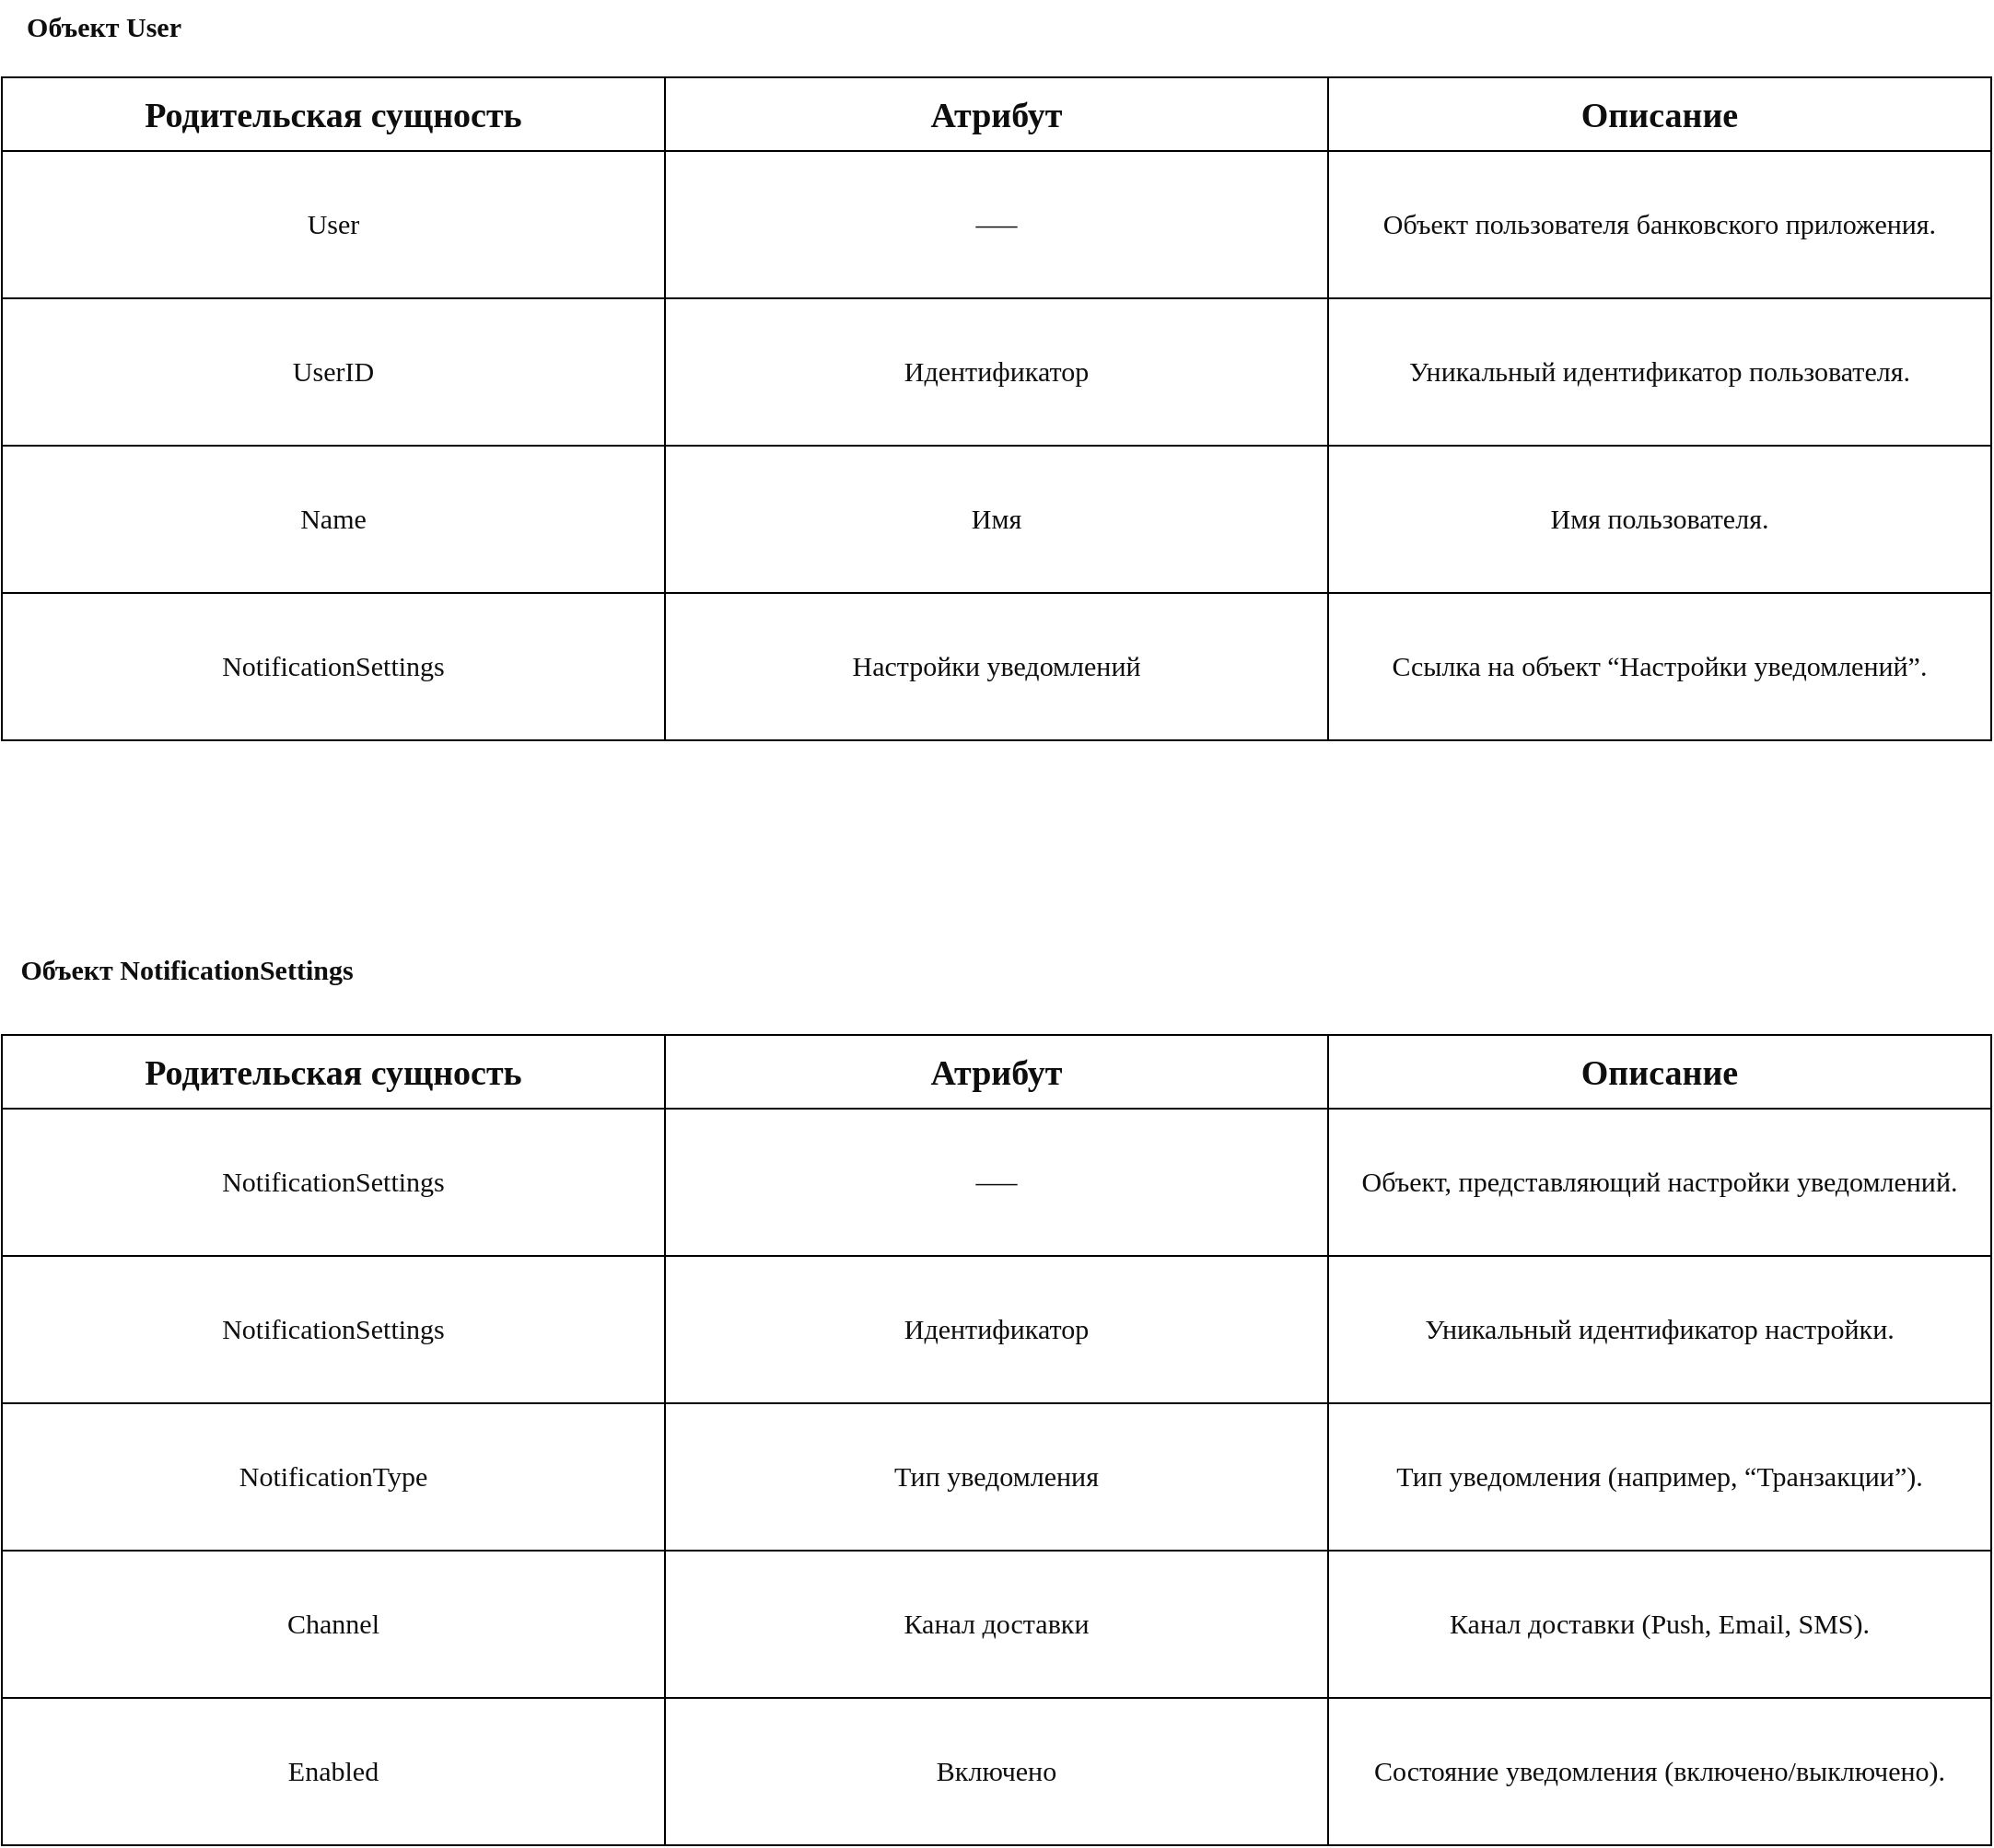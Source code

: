 <mxfile version="24.9.0">
  <diagram name="Страница — 1" id="QEtrm3NFeXPdNGZDoFTQ">
    <mxGraphModel dx="1794" dy="1351" grid="1" gridSize="10" guides="1" tooltips="1" connect="1" arrows="1" fold="1" page="1" pageScale="1" pageWidth="1169" pageHeight="827" math="0" shadow="0">
      <root>
        <mxCell id="0" />
        <mxCell id="1" parent="0" />
        <mxCell id="NC-Y-FRsUab4wzqfe4RE-20" value="&lt;p style=&quot;margin: 0px; font-style: normal; font-variant-caps: normal; font-stretch: normal; line-height: normal; font-family: &amp;quot;.SF NS&amp;quot;; font-size-adjust: none; font-kerning: auto; font-variant-alternates: normal; font-variant-ligatures: normal; font-variant-numeric: normal; font-variant-east-asian: normal; font-variant-position: normal; font-feature-settings: normal; font-optical-sizing: auto; font-variation-settings: normal; color: rgb(14, 14, 14);&quot;&gt;&lt;b&gt;&lt;font style=&quot;font-size: 19px;&quot;&gt;Родительская сущность&lt;/font&gt;&lt;/b&gt;&lt;/p&gt;" style="rounded=0;whiteSpace=wrap;html=1;" parent="1" vertex="1">
          <mxGeometry x="160" y="80" width="360" height="40" as="geometry" />
        </mxCell>
        <mxCell id="Ny7JmoYhGQZ4EDiAEYTI-1" value="&lt;p style=&quot;margin: 0px; font-style: normal; font-variant-caps: normal; font-stretch: normal; line-height: normal; font-family: &amp;quot;.SF NS&amp;quot;; font-size-adjust: none; font-kerning: auto; font-variant-alternates: normal; font-variant-ligatures: normal; font-variant-numeric: normal; font-variant-east-asian: normal; font-variant-position: normal; font-feature-settings: normal; font-optical-sizing: auto; font-variation-settings: normal; color: rgb(14, 14, 14);&quot;&gt;&lt;b&gt;&lt;font style=&quot;font-size: 19px;&quot;&gt;Атрибут&lt;/font&gt;&lt;/b&gt;&lt;/p&gt;" style="rounded=0;whiteSpace=wrap;html=1;" vertex="1" parent="1">
          <mxGeometry x="520" y="80" width="360" height="40" as="geometry" />
        </mxCell>
        <mxCell id="Ny7JmoYhGQZ4EDiAEYTI-2" value="&lt;p style=&quot;margin: 0px; font-style: normal; font-variant-caps: normal; font-stretch: normal; line-height: normal; font-family: &amp;quot;.SF NS&amp;quot;; font-size-adjust: none; font-kerning: auto; font-variant-alternates: normal; font-variant-ligatures: normal; font-variant-numeric: normal; font-variant-east-asian: normal; font-variant-position: normal; font-feature-settings: normal; font-optical-sizing: auto; font-variation-settings: normal; color: rgb(14, 14, 14);&quot;&gt;&lt;b&gt;&lt;font style=&quot;font-size: 19px;&quot;&gt;Описание&lt;/font&gt;&lt;/b&gt;&lt;/p&gt;" style="rounded=0;whiteSpace=wrap;html=1;" vertex="1" parent="1">
          <mxGeometry x="880" y="80" width="360" height="40" as="geometry" />
        </mxCell>
        <mxCell id="Ny7JmoYhGQZ4EDiAEYTI-3" value="&lt;p style=&quot;margin: 0px; font-style: normal; font-variant-caps: normal; font-stretch: normal; font-size: 15px; line-height: normal; font-family: &amp;quot;.SF NS&amp;quot;; font-size-adjust: none; font-kerning: auto; font-variant-alternates: normal; font-variant-ligatures: normal; font-variant-numeric: normal; font-variant-east-asian: normal; font-variant-position: normal; font-variant-emoji: normal; font-feature-settings: normal; font-optical-sizing: auto; font-variation-settings: normal; color: rgb(14, 14, 14);&quot;&gt;Объект пользователя банковского приложения.&lt;/p&gt;" style="rounded=0;whiteSpace=wrap;html=1;" vertex="1" parent="1">
          <mxGeometry x="880" y="120" width="360" height="80" as="geometry" />
        </mxCell>
        <mxCell id="Ny7JmoYhGQZ4EDiAEYTI-4" value="&lt;p style=&quot;margin: 0px; font-style: normal; font-variant-caps: normal; font-stretch: normal; font-size: 15px; line-height: normal; font-family: &amp;quot;.SF NS&amp;quot;; font-size-adjust: none; font-kerning: auto; font-variant-alternates: normal; font-variant-ligatures: normal; font-variant-numeric: normal; font-variant-east-asian: normal; font-variant-position: normal; font-variant-emoji: normal; font-feature-settings: normal; font-optical-sizing: auto; font-variation-settings: normal; color: rgb(14, 14, 14);&quot;&gt;—–&lt;/p&gt;" style="rounded=0;whiteSpace=wrap;html=1;" vertex="1" parent="1">
          <mxGeometry x="520" y="120" width="360" height="80" as="geometry" />
        </mxCell>
        <mxCell id="Ny7JmoYhGQZ4EDiAEYTI-5" value="&lt;p style=&quot;margin: 0px; font-style: normal; font-variant-caps: normal; font-stretch: normal; font-size: 15px; line-height: normal; font-family: &amp;quot;.SF NS&amp;quot;; font-size-adjust: none; font-kerning: auto; font-variant-alternates: normal; font-variant-ligatures: normal; font-variant-numeric: normal; font-variant-east-asian: normal; font-variant-position: normal; font-variant-emoji: normal; font-feature-settings: normal; font-optical-sizing: auto; font-variation-settings: normal; color: rgb(14, 14, 14);&quot;&gt;User&lt;/p&gt;" style="rounded=0;whiteSpace=wrap;html=1;" vertex="1" parent="1">
          <mxGeometry x="160" y="120" width="360" height="80" as="geometry" />
        </mxCell>
        <mxCell id="Ny7JmoYhGQZ4EDiAEYTI-6" value="&lt;p style=&quot;margin: 0px; font-style: normal; font-variant-caps: normal; font-stretch: normal; font-size: 15px; line-height: normal; font-family: &amp;quot;.SF NS&amp;quot;; font-size-adjust: none; font-kerning: auto; font-variant-alternates: normal; font-variant-ligatures: normal; font-variant-numeric: normal; font-variant-east-asian: normal; font-variant-position: normal; font-variant-emoji: normal; font-feature-settings: normal; font-optical-sizing: auto; font-variation-settings: normal; color: rgb(14, 14, 14);&quot;&gt;Уникальный идентификатор пользователя.&lt;/p&gt;" style="rounded=0;whiteSpace=wrap;html=1;" vertex="1" parent="1">
          <mxGeometry x="880" y="200" width="360" height="80" as="geometry" />
        </mxCell>
        <mxCell id="Ny7JmoYhGQZ4EDiAEYTI-7" value="&lt;p style=&quot;margin: 0px; font-style: normal; font-variant-caps: normal; font-stretch: normal; font-size: 15px; line-height: normal; font-family: &amp;quot;.SF NS&amp;quot;; font-size-adjust: none; font-kerning: auto; font-variant-alternates: normal; font-variant-ligatures: normal; font-variant-numeric: normal; font-variant-east-asian: normal; font-variant-position: normal; font-variant-emoji: normal; font-feature-settings: normal; font-optical-sizing: auto; font-variation-settings: normal; color: rgb(14, 14, 14);&quot;&gt;Идентификатор&lt;/p&gt;" style="rounded=0;whiteSpace=wrap;html=1;" vertex="1" parent="1">
          <mxGeometry x="520" y="200" width="360" height="80" as="geometry" />
        </mxCell>
        <mxCell id="Ny7JmoYhGQZ4EDiAEYTI-8" value="&lt;p style=&quot;margin: 0px; font-style: normal; font-variant-caps: normal; font-stretch: normal; font-size: 15px; line-height: normal; font-family: &amp;quot;.SF NS&amp;quot;; font-size-adjust: none; font-kerning: auto; font-variant-alternates: normal; font-variant-ligatures: normal; font-variant-numeric: normal; font-variant-east-asian: normal; font-variant-position: normal; font-variant-emoji: normal; font-feature-settings: normal; font-optical-sizing: auto; font-variation-settings: normal; color: rgb(14, 14, 14);&quot;&gt;UserID&lt;/p&gt;" style="rounded=0;whiteSpace=wrap;html=1;" vertex="1" parent="1">
          <mxGeometry x="160" y="200" width="360" height="80" as="geometry" />
        </mxCell>
        <mxCell id="Ny7JmoYhGQZ4EDiAEYTI-9" value="&lt;p style=&quot;margin: 0px; font-style: normal; font-variant-caps: normal; font-stretch: normal; font-size: 15px; line-height: normal; font-family: &amp;quot;.SF NS&amp;quot;; font-size-adjust: none; font-kerning: auto; font-variant-alternates: normal; font-variant-ligatures: normal; font-variant-numeric: normal; font-variant-east-asian: normal; font-variant-position: normal; font-variant-emoji: normal; font-feature-settings: normal; font-optical-sizing: auto; font-variation-settings: normal; color: rgb(14, 14, 14);&quot;&gt;Имя пользователя.&lt;/p&gt;" style="rounded=0;whiteSpace=wrap;html=1;" vertex="1" parent="1">
          <mxGeometry x="880" y="280" width="360" height="80" as="geometry" />
        </mxCell>
        <mxCell id="Ny7JmoYhGQZ4EDiAEYTI-10" value="&lt;p style=&quot;margin: 0px; font-style: normal; font-variant-caps: normal; font-stretch: normal; font-size: 15px; line-height: normal; font-family: &amp;quot;.SF NS&amp;quot;; font-size-adjust: none; font-kerning: auto; font-variant-alternates: normal; font-variant-ligatures: normal; font-variant-numeric: normal; font-variant-east-asian: normal; font-variant-position: normal; font-variant-emoji: normal; font-feature-settings: normal; font-optical-sizing: auto; font-variation-settings: normal; color: rgb(14, 14, 14);&quot;&gt;Имя&lt;/p&gt;" style="rounded=0;whiteSpace=wrap;html=1;" vertex="1" parent="1">
          <mxGeometry x="520" y="280" width="360" height="80" as="geometry" />
        </mxCell>
        <mxCell id="Ny7JmoYhGQZ4EDiAEYTI-11" value="&lt;p style=&quot;margin: 0px; font-style: normal; font-variant-caps: normal; font-stretch: normal; font-size: 15px; line-height: normal; font-family: &amp;quot;.SF NS&amp;quot;; font-size-adjust: none; font-kerning: auto; font-variant-alternates: normal; font-variant-ligatures: normal; font-variant-numeric: normal; font-variant-east-asian: normal; font-variant-position: normal; font-variant-emoji: normal; font-feature-settings: normal; font-optical-sizing: auto; font-variation-settings: normal; color: rgb(14, 14, 14);&quot;&gt;Name&lt;/p&gt;" style="rounded=0;whiteSpace=wrap;html=1;" vertex="1" parent="1">
          <mxGeometry x="160" y="280" width="360" height="80" as="geometry" />
        </mxCell>
        <mxCell id="Ny7JmoYhGQZ4EDiAEYTI-12" value="&lt;p style=&quot;margin: 0px; font-style: normal; font-variant-caps: normal; font-stretch: normal; font-size: 15px; line-height: normal; font-family: &amp;quot;.SF NS&amp;quot;; font-size-adjust: none; font-kerning: auto; font-variant-alternates: normal; font-variant-ligatures: normal; font-variant-numeric: normal; font-variant-east-asian: normal; font-variant-position: normal; font-variant-emoji: normal; font-feature-settings: normal; font-optical-sizing: auto; font-variation-settings: normal; color: rgb(14, 14, 14);&quot;&gt;Ссылка на объект “Настройки уведомлений”.&lt;/p&gt;" style="rounded=0;whiteSpace=wrap;html=1;" vertex="1" parent="1">
          <mxGeometry x="880" y="360" width="360" height="80" as="geometry" />
        </mxCell>
        <mxCell id="Ny7JmoYhGQZ4EDiAEYTI-13" value="&lt;p style=&quot;margin: 0px; font-style: normal; font-variant-caps: normal; font-stretch: normal; font-size: 15px; line-height: normal; font-family: &amp;quot;.SF NS&amp;quot;; font-size-adjust: none; font-kerning: auto; font-variant-alternates: normal; font-variant-ligatures: normal; font-variant-numeric: normal; font-variant-east-asian: normal; font-variant-position: normal; font-variant-emoji: normal; font-feature-settings: normal; font-optical-sizing: auto; font-variation-settings: normal; color: rgb(14, 14, 14);&quot;&gt;Настройки уведомлений&lt;/p&gt;" style="rounded=0;whiteSpace=wrap;html=1;" vertex="1" parent="1">
          <mxGeometry x="520" y="360" width="360" height="80" as="geometry" />
        </mxCell>
        <mxCell id="Ny7JmoYhGQZ4EDiAEYTI-14" value="&lt;p style=&quot;margin: 0px; font-style: normal; font-variant-caps: normal; font-stretch: normal; font-size: 15px; line-height: normal; font-family: &amp;quot;.SF NS&amp;quot;; font-size-adjust: none; font-kerning: auto; font-variant-alternates: normal; font-variant-ligatures: normal; font-variant-numeric: normal; font-variant-east-asian: normal; font-variant-position: normal; font-variant-emoji: normal; font-feature-settings: normal; font-optical-sizing: auto; font-variation-settings: normal; color: rgb(14, 14, 14);&quot;&gt;NotificationSettings&lt;/p&gt;" style="rounded=0;whiteSpace=wrap;html=1;" vertex="1" parent="1">
          <mxGeometry x="160" y="360" width="360" height="80" as="geometry" />
        </mxCell>
        <mxCell id="Ny7JmoYhGQZ4EDiAEYTI-15" value="&lt;p style=&quot;margin: 0px; font-style: normal; font-variant-caps: normal; font-stretch: normal; line-height: normal; font-family: &amp;quot;.SF NS&amp;quot;; font-size-adjust: none; font-kerning: auto; font-variant-alternates: normal; font-variant-ligatures: normal; font-variant-numeric: normal; font-variant-east-asian: normal; font-variant-position: normal; font-feature-settings: normal; font-optical-sizing: auto; font-variation-settings: normal; color: rgb(14, 14, 14);&quot;&gt;&lt;b&gt;&lt;font style=&quot;font-size: 19px;&quot;&gt;Родительская сущность&lt;/font&gt;&lt;/b&gt;&lt;/p&gt;" style="rounded=0;whiteSpace=wrap;html=1;" vertex="1" parent="1">
          <mxGeometry x="160" y="600" width="360" height="40" as="geometry" />
        </mxCell>
        <mxCell id="Ny7JmoYhGQZ4EDiAEYTI-16" value="&lt;p style=&quot;margin: 0px; font-style: normal; font-variant-caps: normal; font-stretch: normal; line-height: normal; font-family: &amp;quot;.SF NS&amp;quot;; font-size-adjust: none; font-kerning: auto; font-variant-alternates: normal; font-variant-ligatures: normal; font-variant-numeric: normal; font-variant-east-asian: normal; font-variant-position: normal; font-feature-settings: normal; font-optical-sizing: auto; font-variation-settings: normal; color: rgb(14, 14, 14);&quot;&gt;&lt;b&gt;&lt;font style=&quot;font-size: 19px;&quot;&gt;Атрибут&lt;/font&gt;&lt;/b&gt;&lt;/p&gt;" style="rounded=0;whiteSpace=wrap;html=1;" vertex="1" parent="1">
          <mxGeometry x="520" y="600" width="360" height="40" as="geometry" />
        </mxCell>
        <mxCell id="Ny7JmoYhGQZ4EDiAEYTI-17" value="&lt;p style=&quot;margin: 0px; font-style: normal; font-variant-caps: normal; font-stretch: normal; line-height: normal; font-family: &amp;quot;.SF NS&amp;quot;; font-size-adjust: none; font-kerning: auto; font-variant-alternates: normal; font-variant-ligatures: normal; font-variant-numeric: normal; font-variant-east-asian: normal; font-variant-position: normal; font-feature-settings: normal; font-optical-sizing: auto; font-variation-settings: normal; color: rgb(14, 14, 14);&quot;&gt;&lt;b&gt;&lt;font style=&quot;font-size: 19px;&quot;&gt;Описание&lt;/font&gt;&lt;/b&gt;&lt;/p&gt;" style="rounded=0;whiteSpace=wrap;html=1;" vertex="1" parent="1">
          <mxGeometry x="880" y="600" width="360" height="40" as="geometry" />
        </mxCell>
        <mxCell id="Ny7JmoYhGQZ4EDiAEYTI-18" value="&lt;p style=&quot;margin: 0px; font-style: normal; font-variant-caps: normal; font-stretch: normal; font-size: 15px; line-height: normal; font-family: &amp;quot;.SF NS&amp;quot;; font-size-adjust: none; font-kerning: auto; font-variant-alternates: normal; font-variant-ligatures: normal; font-variant-numeric: normal; font-variant-east-asian: normal; font-variant-position: normal; font-variant-emoji: normal; font-feature-settings: normal; font-optical-sizing: auto; font-variation-settings: normal; color: rgb(14, 14, 14);&quot;&gt;Объект, представляющий настройки уведомлений.&lt;/p&gt;" style="rounded=0;whiteSpace=wrap;html=1;" vertex="1" parent="1">
          <mxGeometry x="880" y="640" width="360" height="80" as="geometry" />
        </mxCell>
        <mxCell id="Ny7JmoYhGQZ4EDiAEYTI-19" value="&lt;p style=&quot;margin: 0px; font-style: normal; font-variant-caps: normal; font-stretch: normal; font-size: 15px; line-height: normal; font-family: &amp;quot;.SF NS&amp;quot;; font-size-adjust: none; font-kerning: auto; font-variant-alternates: normal; font-variant-ligatures: normal; font-variant-numeric: normal; font-variant-east-asian: normal; font-variant-position: normal; font-variant-emoji: normal; font-feature-settings: normal; font-optical-sizing: auto; font-variation-settings: normal; color: rgb(14, 14, 14);&quot;&gt;—–&lt;/p&gt;" style="rounded=0;whiteSpace=wrap;html=1;" vertex="1" parent="1">
          <mxGeometry x="520" y="640" width="360" height="80" as="geometry" />
        </mxCell>
        <mxCell id="Ny7JmoYhGQZ4EDiAEYTI-20" value="&lt;p style=&quot;margin: 0px; font-style: normal; font-variant-caps: normal; font-stretch: normal; font-size: 15px; line-height: normal; font-family: &amp;quot;.SF NS&amp;quot;; font-size-adjust: none; font-kerning: auto; font-variant-alternates: normal; font-variant-ligatures: normal; font-variant-numeric: normal; font-variant-east-asian: normal; font-variant-position: normal; font-variant-emoji: normal; font-feature-settings: normal; font-optical-sizing: auto; font-variation-settings: normal; color: rgb(14, 14, 14);&quot;&gt;NotificationSettings&lt;/p&gt;" style="rounded=0;whiteSpace=wrap;html=1;" vertex="1" parent="1">
          <mxGeometry x="160" y="640" width="360" height="80" as="geometry" />
        </mxCell>
        <mxCell id="Ny7JmoYhGQZ4EDiAEYTI-21" value="&lt;p style=&quot;margin: 0px; font-style: normal; font-variant-caps: normal; font-stretch: normal; font-size: 15px; line-height: normal; font-family: &amp;quot;.SF NS&amp;quot;; font-size-adjust: none; font-kerning: auto; font-variant-alternates: normal; font-variant-ligatures: normal; font-variant-numeric: normal; font-variant-east-asian: normal; font-variant-position: normal; font-variant-emoji: normal; font-feature-settings: normal; font-optical-sizing: auto; font-variation-settings: normal; color: rgb(14, 14, 14);&quot;&gt;Уникальный идентификатор настройки.&lt;/p&gt;" style="rounded=0;whiteSpace=wrap;html=1;" vertex="1" parent="1">
          <mxGeometry x="880" y="720" width="360" height="80" as="geometry" />
        </mxCell>
        <mxCell id="Ny7JmoYhGQZ4EDiAEYTI-22" value="&lt;p style=&quot;margin: 0px; font-style: normal; font-variant-caps: normal; font-stretch: normal; font-size: 15px; line-height: normal; font-family: &amp;quot;.SF NS&amp;quot;; font-size-adjust: none; font-kerning: auto; font-variant-alternates: normal; font-variant-ligatures: normal; font-variant-numeric: normal; font-variant-east-asian: normal; font-variant-position: normal; font-variant-emoji: normal; font-feature-settings: normal; font-optical-sizing: auto; font-variation-settings: normal; color: rgb(14, 14, 14);&quot;&gt;Идентификатор&lt;/p&gt;" style="rounded=0;whiteSpace=wrap;html=1;" vertex="1" parent="1">
          <mxGeometry x="520" y="720" width="360" height="80" as="geometry" />
        </mxCell>
        <mxCell id="Ny7JmoYhGQZ4EDiAEYTI-23" value="&lt;p style=&quot;margin: 0px; font-style: normal; font-variant-caps: normal; font-stretch: normal; font-size: 15px; line-height: normal; font-family: &amp;quot;.SF NS&amp;quot;; font-size-adjust: none; font-kerning: auto; font-variant-alternates: normal; font-variant-ligatures: normal; font-variant-numeric: normal; font-variant-east-asian: normal; font-variant-position: normal; font-variant-emoji: normal; font-feature-settings: normal; font-optical-sizing: auto; font-variation-settings: normal; color: rgb(14, 14, 14);&quot;&gt;NotificationSettings&lt;/p&gt;" style="rounded=0;whiteSpace=wrap;html=1;" vertex="1" parent="1">
          <mxGeometry x="160" y="720" width="360" height="80" as="geometry" />
        </mxCell>
        <mxCell id="Ny7JmoYhGQZ4EDiAEYTI-24" value="&lt;p style=&quot;margin: 0px; font-style: normal; font-variant-caps: normal; font-stretch: normal; font-size: 15px; line-height: normal; font-family: &amp;quot;.SF NS&amp;quot;; font-size-adjust: none; font-kerning: auto; font-variant-alternates: normal; font-variant-ligatures: normal; font-variant-numeric: normal; font-variant-east-asian: normal; font-variant-position: normal; font-variant-emoji: normal; font-feature-settings: normal; font-optical-sizing: auto; font-variation-settings: normal; color: rgb(14, 14, 14);&quot;&gt;Тип уведомления (например, “Транзакции”).&lt;/p&gt;" style="rounded=0;whiteSpace=wrap;html=1;" vertex="1" parent="1">
          <mxGeometry x="880" y="800" width="360" height="80" as="geometry" />
        </mxCell>
        <mxCell id="Ny7JmoYhGQZ4EDiAEYTI-25" value="&lt;p style=&quot;margin: 0px; font-style: normal; font-variant-caps: normal; font-stretch: normal; font-size: 15px; line-height: normal; font-family: &amp;quot;.SF NS&amp;quot;; font-size-adjust: none; font-kerning: auto; font-variant-alternates: normal; font-variant-ligatures: normal; font-variant-numeric: normal; font-variant-east-asian: normal; font-variant-position: normal; font-variant-emoji: normal; font-feature-settings: normal; font-optical-sizing: auto; font-variation-settings: normal; color: rgb(14, 14, 14);&quot;&gt;Тип уведомления&lt;/p&gt;" style="rounded=0;whiteSpace=wrap;html=1;" vertex="1" parent="1">
          <mxGeometry x="520" y="800" width="360" height="80" as="geometry" />
        </mxCell>
        <mxCell id="Ny7JmoYhGQZ4EDiAEYTI-26" value="&lt;p style=&quot;margin: 0px; font-style: normal; font-variant-caps: normal; font-stretch: normal; font-size: 15px; line-height: normal; font-family: &amp;quot;.SF NS&amp;quot;; font-size-adjust: none; font-kerning: auto; font-variant-alternates: normal; font-variant-ligatures: normal; font-variant-numeric: normal; font-variant-east-asian: normal; font-variant-position: normal; font-variant-emoji: normal; font-feature-settings: normal; font-optical-sizing: auto; font-variation-settings: normal; color: rgb(14, 14, 14);&quot;&gt;NotificationType&lt;/p&gt;" style="rounded=0;whiteSpace=wrap;html=1;" vertex="1" parent="1">
          <mxGeometry x="160" y="800" width="360" height="80" as="geometry" />
        </mxCell>
        <mxCell id="Ny7JmoYhGQZ4EDiAEYTI-27" value="&lt;p style=&quot;margin: 0px; font-style: normal; font-variant-caps: normal; font-stretch: normal; font-size: 15px; line-height: normal; font-family: &amp;quot;.SF NS&amp;quot;; font-size-adjust: none; font-kerning: auto; font-variant-alternates: normal; font-variant-ligatures: normal; font-variant-numeric: normal; font-variant-east-asian: normal; font-variant-position: normal; font-variant-emoji: normal; font-feature-settings: normal; font-optical-sizing: auto; font-variation-settings: normal; color: rgb(14, 14, 14);&quot;&gt;Канал доставки (Push, Email, SMS).&lt;/p&gt;" style="rounded=0;whiteSpace=wrap;html=1;" vertex="1" parent="1">
          <mxGeometry x="880" y="880" width="360" height="80" as="geometry" />
        </mxCell>
        <mxCell id="Ny7JmoYhGQZ4EDiAEYTI-28" value="&lt;p style=&quot;margin: 0px; font-style: normal; font-variant-caps: normal; font-stretch: normal; font-size: 15px; line-height: normal; font-family: &amp;quot;.SF NS&amp;quot;; font-size-adjust: none; font-kerning: auto; font-variant-alternates: normal; font-variant-ligatures: normal; font-variant-numeric: normal; font-variant-east-asian: normal; font-variant-position: normal; font-variant-emoji: normal; font-feature-settings: normal; font-optical-sizing: auto; font-variation-settings: normal; color: rgb(14, 14, 14);&quot;&gt;Канал доставки&lt;/p&gt;" style="rounded=0;whiteSpace=wrap;html=1;" vertex="1" parent="1">
          <mxGeometry x="520" y="880" width="360" height="80" as="geometry" />
        </mxCell>
        <mxCell id="Ny7JmoYhGQZ4EDiAEYTI-29" value="&lt;p style=&quot;margin: 0px; font-style: normal; font-variant-caps: normal; font-stretch: normal; font-size: 15px; line-height: normal; font-family: &amp;quot;.SF NS&amp;quot;; font-size-adjust: none; font-kerning: auto; font-variant-alternates: normal; font-variant-ligatures: normal; font-variant-numeric: normal; font-variant-east-asian: normal; font-variant-position: normal; font-variant-emoji: normal; font-feature-settings: normal; font-optical-sizing: auto; font-variation-settings: normal; color: rgb(14, 14, 14);&quot;&gt;Channel&lt;/p&gt;" style="rounded=0;whiteSpace=wrap;html=1;" vertex="1" parent="1">
          <mxGeometry x="160" y="880" width="360" height="80" as="geometry" />
        </mxCell>
        <mxCell id="Ny7JmoYhGQZ4EDiAEYTI-45" value="&lt;p style=&quot;margin: 0px; font-style: normal; font-variant-caps: normal; font-stretch: normal; font-size: 15px; line-height: normal; font-family: &amp;quot;.SF NS&amp;quot;; font-size-adjust: none; font-kerning: auto; font-variant-alternates: normal; font-variant-ligatures: normal; font-variant-numeric: normal; font-variant-east-asian: normal; font-variant-position: normal; font-variant-emoji: normal; font-feature-settings: normal; font-optical-sizing: auto; font-variation-settings: normal; color: rgb(14, 14, 14);&quot;&gt;Состояние уведомления (включено/выключено).&lt;/p&gt;" style="rounded=0;whiteSpace=wrap;html=1;" vertex="1" parent="1">
          <mxGeometry x="880" y="960" width="360" height="80" as="geometry" />
        </mxCell>
        <mxCell id="Ny7JmoYhGQZ4EDiAEYTI-46" value="&lt;p style=&quot;margin: 0px; font-style: normal; font-variant-caps: normal; font-stretch: normal; font-size: 15px; line-height: normal; font-family: &amp;quot;.SF NS&amp;quot;; font-size-adjust: none; font-kerning: auto; font-variant-alternates: normal; font-variant-ligatures: normal; font-variant-numeric: normal; font-variant-east-asian: normal; font-variant-position: normal; font-variant-emoji: normal; font-feature-settings: normal; font-optical-sizing: auto; font-variation-settings: normal; color: rgb(14, 14, 14);&quot;&gt;Включено&lt;/p&gt;" style="rounded=0;whiteSpace=wrap;html=1;" vertex="1" parent="1">
          <mxGeometry x="520" y="960" width="360" height="80" as="geometry" />
        </mxCell>
        <mxCell id="Ny7JmoYhGQZ4EDiAEYTI-47" value="&lt;p style=&quot;margin: 0px; font-style: normal; font-variant-caps: normal; font-stretch: normal; font-size: 15px; line-height: normal; font-family: &amp;quot;.SF NS&amp;quot;; font-size-adjust: none; font-kerning: auto; font-variant-alternates: normal; font-variant-ligatures: normal; font-variant-numeric: normal; font-variant-east-asian: normal; font-variant-position: normal; font-variant-emoji: normal; font-feature-settings: normal; font-optical-sizing: auto; font-variation-settings: normal; color: rgb(14, 14, 14);&quot;&gt;Enabled&lt;/p&gt;" style="rounded=0;whiteSpace=wrap;html=1;" vertex="1" parent="1">
          <mxGeometry x="160" y="960" width="360" height="80" as="geometry" />
        </mxCell>
        <mxCell id="Ny7JmoYhGQZ4EDiAEYTI-48" value="&lt;p style=&quot;margin: 0px; font-style: normal; font-variant-caps: normal; font-stretch: normal; font-size: 15px; line-height: normal; font-family: &amp;quot;.SF NS&amp;quot;; font-size-adjust: none; font-kerning: auto; font-variant-alternates: normal; font-variant-ligatures: normal; font-variant-numeric: normal; font-variant-east-asian: normal; font-variant-position: normal; font-variant-emoji: normal; font-feature-settings: normal; font-optical-sizing: auto; font-variation-settings: normal; color: rgb(14, 14, 14);&quot;&gt;&lt;b&gt;Объект User&lt;/b&gt;&lt;/p&gt;" style="text;html=1;align=center;verticalAlign=middle;resizable=0;points=[];autosize=1;strokeColor=none;fillColor=none;" vertex="1" parent="1">
          <mxGeometry x="160" y="38" width="110" height="30" as="geometry" />
        </mxCell>
        <mxCell id="Ny7JmoYhGQZ4EDiAEYTI-49" value="&lt;p style=&quot;margin: 0px; font-style: normal; font-variant-caps: normal; font-stretch: normal; font-size: 15px; line-height: normal; font-family: &amp;quot;.SF NS&amp;quot;; font-size-adjust: none; font-kerning: auto; font-variant-alternates: normal; font-variant-ligatures: normal; font-variant-numeric: normal; font-variant-east-asian: normal; font-variant-position: normal; font-variant-emoji: normal; font-feature-settings: normal; font-optical-sizing: auto; font-variation-settings: normal; color: rgb(14, 14, 14);&quot;&gt;&lt;b&gt;Объект NotificationSettings&lt;/b&gt;&lt;/p&gt;" style="text;html=1;align=center;verticalAlign=middle;resizable=0;points=[];autosize=1;strokeColor=none;fillColor=none;" vertex="1" parent="1">
          <mxGeometry x="160" y="550" width="200" height="30" as="geometry" />
        </mxCell>
      </root>
    </mxGraphModel>
  </diagram>
</mxfile>
